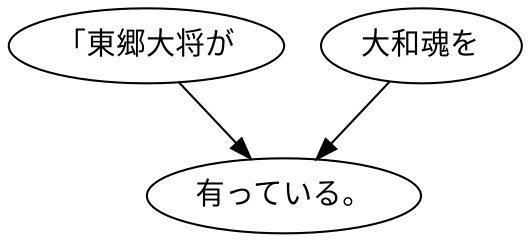digraph graph3859 {
	node0 [label="「東郷大将が"];
	node1 [label="大和魂を"];
	node2 [label="有っている。"];
	node0 -> node2;
	node1 -> node2;
}

